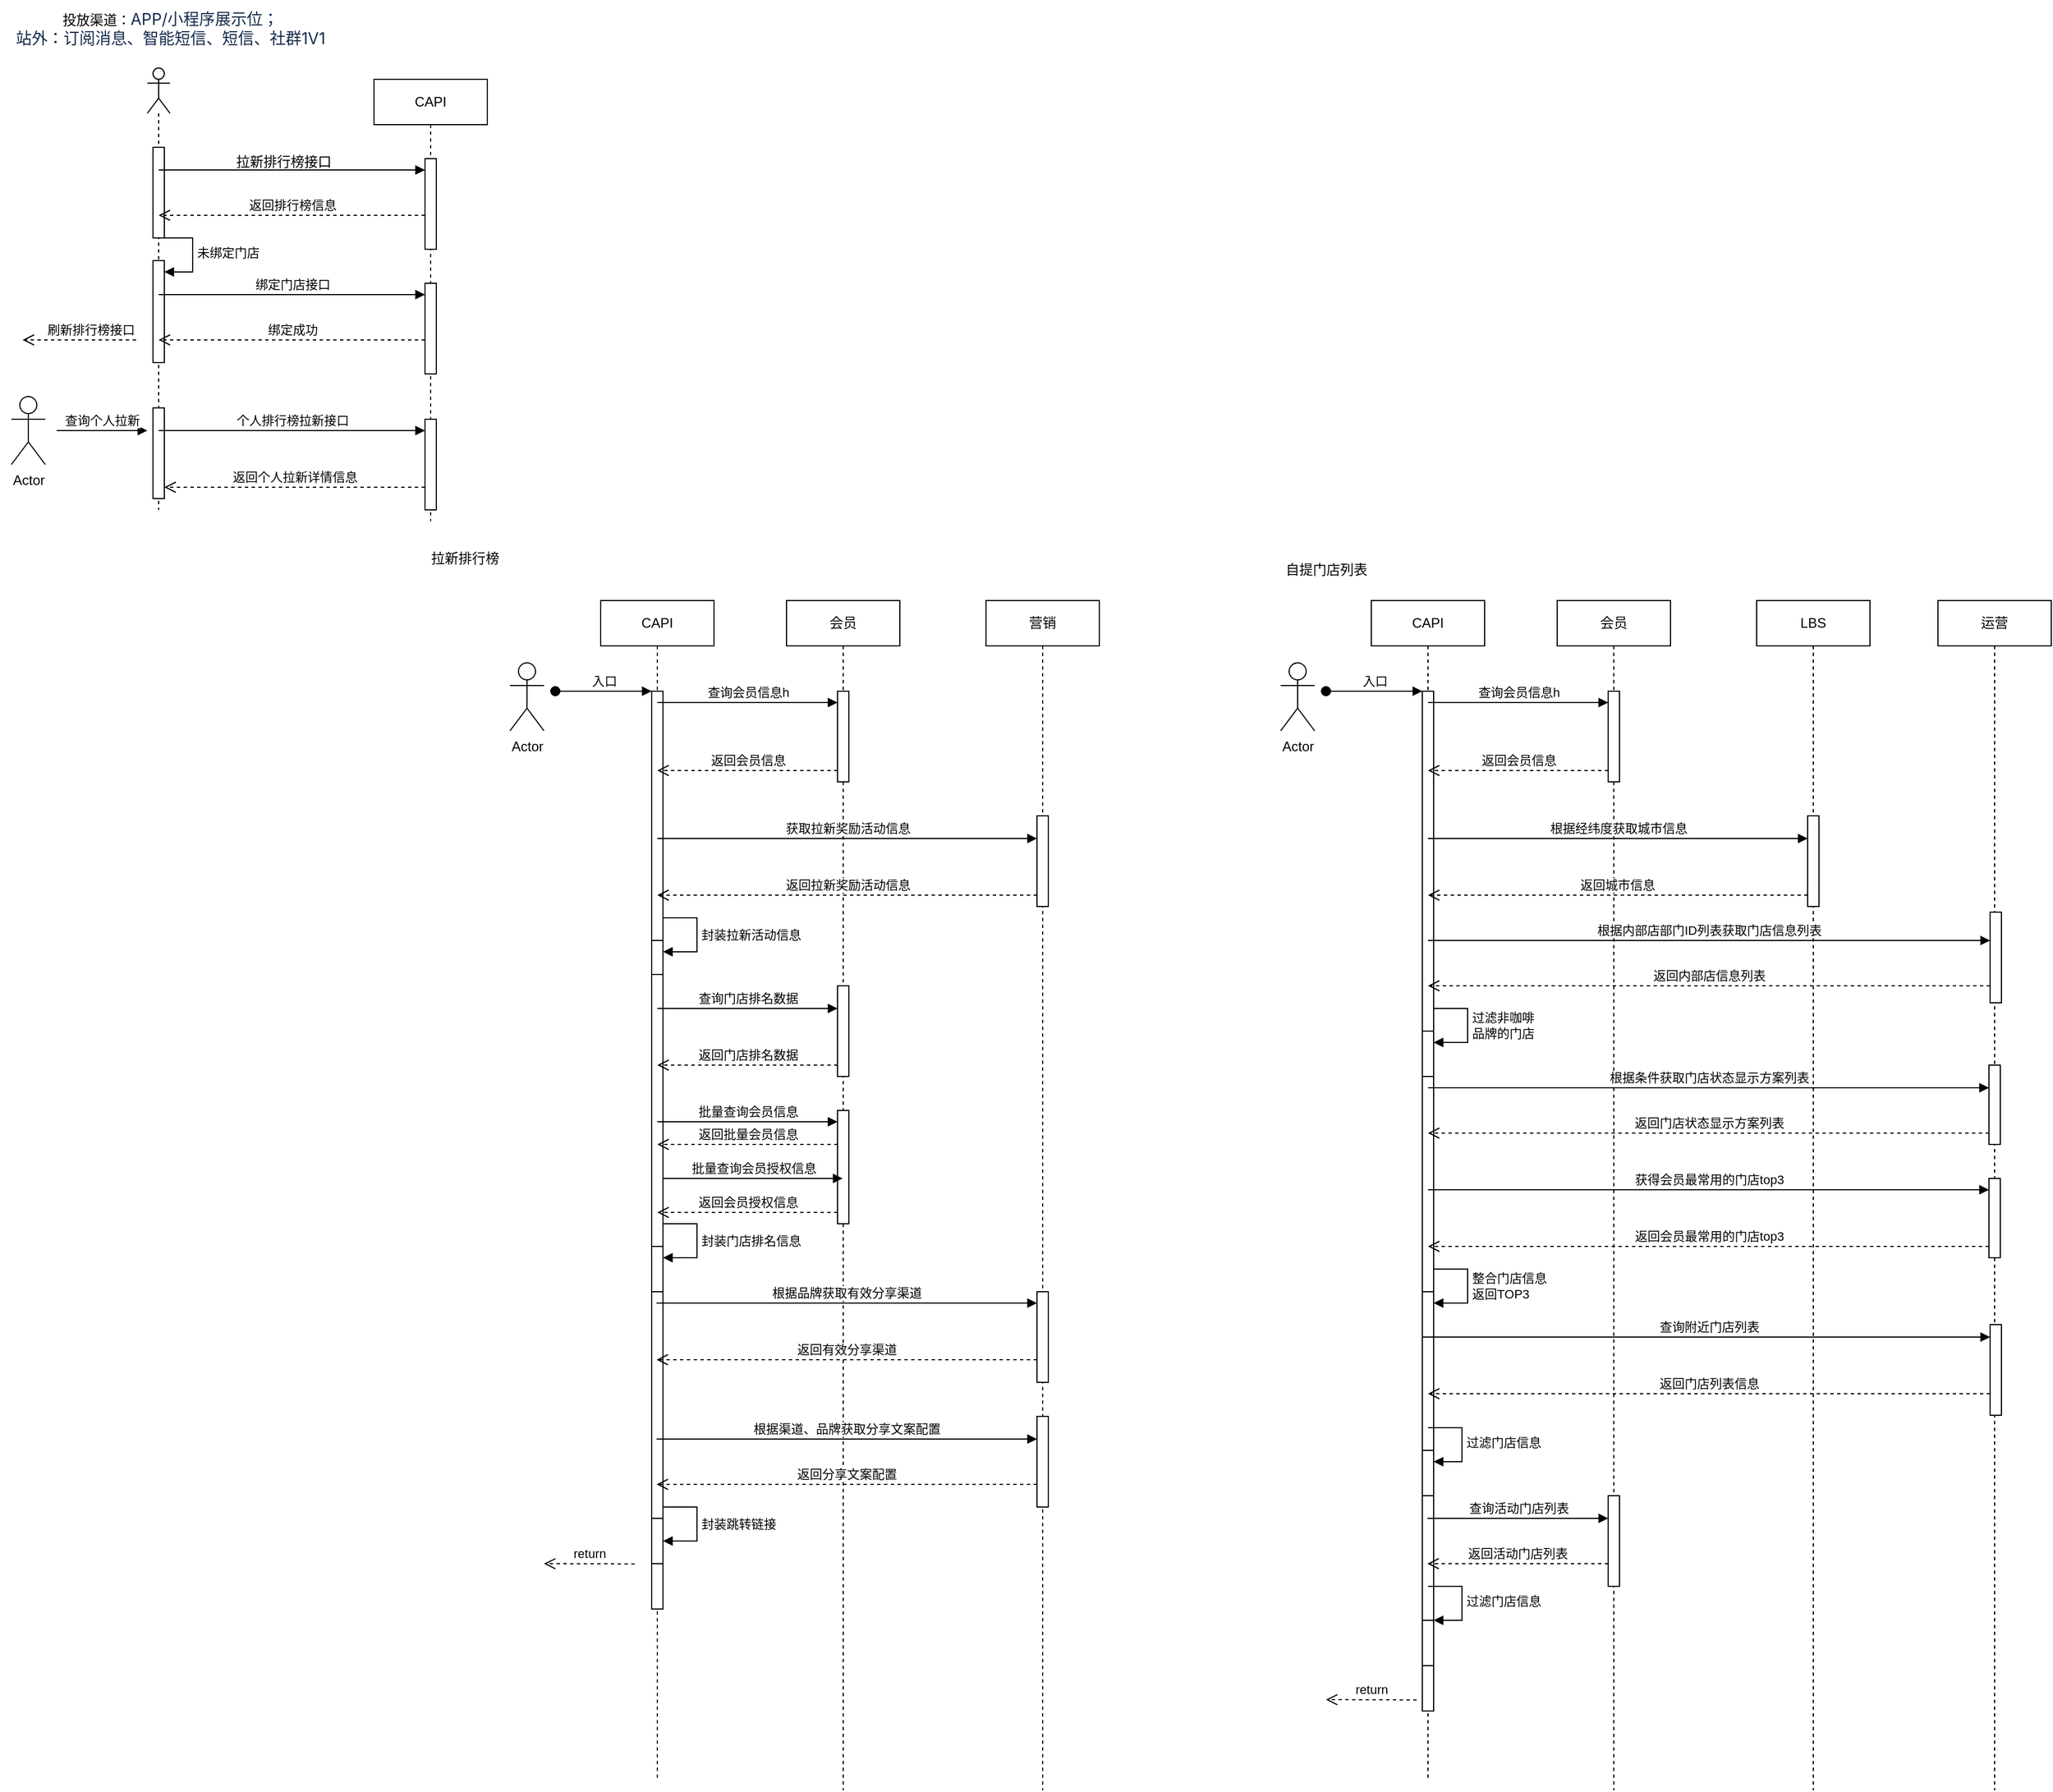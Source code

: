 <mxfile version="21.4.0" type="github">
  <diagram id="C5RBs43oDa-KdzZeNtuy" name="Page-1">
    <mxGraphModel dx="2261" dy="784" grid="1" gridSize="10" guides="1" tooltips="1" connect="1" arrows="1" fold="1" page="1" pageScale="1" pageWidth="827" pageHeight="1169" math="0" shadow="0">
      <root>
        <mxCell id="WIyWlLk6GJQsqaUBKTNV-0" />
        <mxCell id="WIyWlLk6GJQsqaUBKTNV-1" parent="WIyWlLk6GJQsqaUBKTNV-0" />
        <mxCell id="wcdDM4A7Waw9pfhjkyQp-5" value="Actor" style="shape=umlActor;verticalLabelPosition=bottom;verticalAlign=top;html=1;outlineConnect=0;" vertex="1" parent="WIyWlLk6GJQsqaUBKTNV-1">
          <mxGeometry x="70" y="585" width="30" height="60" as="geometry" />
        </mxCell>
        <mxCell id="wcdDM4A7Waw9pfhjkyQp-8" value="CAPI" style="shape=umlLifeline;perimeter=lifelinePerimeter;whiteSpace=wrap;html=1;container=1;dropTarget=0;collapsible=0;recursiveResize=0;outlineConnect=0;portConstraint=eastwest;newEdgeStyle={&quot;edgeStyle&quot;:&quot;elbowEdgeStyle&quot;,&quot;elbow&quot;:&quot;vertical&quot;,&quot;curved&quot;:0,&quot;rounded&quot;:0};" vertex="1" parent="WIyWlLk6GJQsqaUBKTNV-1">
          <mxGeometry x="150" y="530" width="100" height="1040" as="geometry" />
        </mxCell>
        <mxCell id="wcdDM4A7Waw9pfhjkyQp-11" value="" style="html=1;points=[];perimeter=orthogonalPerimeter;outlineConnect=0;targetShapes=umlLifeline;portConstraint=eastwest;newEdgeStyle={&quot;edgeStyle&quot;:&quot;elbowEdgeStyle&quot;,&quot;elbow&quot;:&quot;vertical&quot;,&quot;curved&quot;:0,&quot;rounded&quot;:0};" vertex="1" parent="wcdDM4A7Waw9pfhjkyQp-8">
          <mxGeometry x="45" y="80" width="10" height="810" as="geometry" />
        </mxCell>
        <mxCell id="wcdDM4A7Waw9pfhjkyQp-12" value="入口" style="html=1;verticalAlign=bottom;startArrow=oval;endArrow=block;startSize=8;edgeStyle=elbowEdgeStyle;elbow=vertical;curved=0;rounded=0;" edge="1" target="wcdDM4A7Waw9pfhjkyQp-11" parent="wcdDM4A7Waw9pfhjkyQp-8">
          <mxGeometry relative="1" as="geometry">
            <mxPoint x="-40" y="80" as="sourcePoint" />
          </mxGeometry>
        </mxCell>
        <mxCell id="wcdDM4A7Waw9pfhjkyQp-19" value="" style="html=1;points=[];perimeter=orthogonalPerimeter;outlineConnect=0;targetShapes=umlLifeline;portConstraint=eastwest;newEdgeStyle={&quot;edgeStyle&quot;:&quot;elbowEdgeStyle&quot;,&quot;elbow&quot;:&quot;vertical&quot;,&quot;curved&quot;:0,&quot;rounded&quot;:0};" vertex="1" parent="wcdDM4A7Waw9pfhjkyQp-8">
          <mxGeometry x="45" y="300" width="10" height="30" as="geometry" />
        </mxCell>
        <mxCell id="wcdDM4A7Waw9pfhjkyQp-20" value="封装拉新活动信息" style="html=1;align=left;spacingLeft=2;endArrow=block;rounded=0;edgeStyle=orthogonalEdgeStyle;curved=0;rounded=0;" edge="1" target="wcdDM4A7Waw9pfhjkyQp-19" parent="wcdDM4A7Waw9pfhjkyQp-8">
          <mxGeometry relative="1" as="geometry">
            <mxPoint x="55" y="280" as="sourcePoint" />
            <Array as="points">
              <mxPoint x="85" y="310" />
            </Array>
            <mxPoint as="offset" />
          </mxGeometry>
        </mxCell>
        <mxCell id="wcdDM4A7Waw9pfhjkyQp-37" value="" style="html=1;points=[];perimeter=orthogonalPerimeter;outlineConnect=0;targetShapes=umlLifeline;portConstraint=eastwest;newEdgeStyle={&quot;edgeStyle&quot;:&quot;elbowEdgeStyle&quot;,&quot;elbow&quot;:&quot;vertical&quot;,&quot;curved&quot;:0,&quot;rounded&quot;:0};" vertex="1" parent="wcdDM4A7Waw9pfhjkyQp-8">
          <mxGeometry x="45" y="810" width="10" height="40" as="geometry" />
        </mxCell>
        <mxCell id="wcdDM4A7Waw9pfhjkyQp-38" value="封装跳转链接" style="html=1;align=left;spacingLeft=2;endArrow=block;rounded=0;edgeStyle=orthogonalEdgeStyle;curved=0;rounded=0;" edge="1" parent="wcdDM4A7Waw9pfhjkyQp-8">
          <mxGeometry relative="1" as="geometry">
            <mxPoint x="55" y="800" as="sourcePoint" />
            <Array as="points">
              <mxPoint x="85" y="830" />
            </Array>
            <mxPoint x="55" y="830" as="targetPoint" />
            <mxPoint as="offset" />
          </mxGeometry>
        </mxCell>
        <mxCell id="wcdDM4A7Waw9pfhjkyQp-40" value="" style="html=1;points=[];perimeter=orthogonalPerimeter;outlineConnect=0;targetShapes=umlLifeline;portConstraint=eastwest;newEdgeStyle={&quot;edgeStyle&quot;:&quot;elbowEdgeStyle&quot;,&quot;elbow&quot;:&quot;vertical&quot;,&quot;curved&quot;:0,&quot;rounded&quot;:0};" vertex="1" parent="wcdDM4A7Waw9pfhjkyQp-8">
          <mxGeometry x="45" y="570" width="10" height="40" as="geometry" />
        </mxCell>
        <mxCell id="wcdDM4A7Waw9pfhjkyQp-41" value="封装门店排名信息" style="html=1;align=left;spacingLeft=2;endArrow=block;rounded=0;edgeStyle=orthogonalEdgeStyle;curved=0;rounded=0;" edge="1" target="wcdDM4A7Waw9pfhjkyQp-40" parent="wcdDM4A7Waw9pfhjkyQp-8">
          <mxGeometry relative="1" as="geometry">
            <mxPoint x="55" y="550" as="sourcePoint" />
            <Array as="points">
              <mxPoint x="85" y="580" />
            </Array>
          </mxGeometry>
        </mxCell>
        <mxCell id="wcdDM4A7Waw9pfhjkyQp-9" value="会员" style="shape=umlLifeline;perimeter=lifelinePerimeter;whiteSpace=wrap;html=1;container=1;dropTarget=0;collapsible=0;recursiveResize=0;outlineConnect=0;portConstraint=eastwest;newEdgeStyle={&quot;edgeStyle&quot;:&quot;elbowEdgeStyle&quot;,&quot;elbow&quot;:&quot;vertical&quot;,&quot;curved&quot;:0,&quot;rounded&quot;:0};" vertex="1" parent="WIyWlLk6GJQsqaUBKTNV-1">
          <mxGeometry x="314" y="530" width="100" height="1050" as="geometry" />
        </mxCell>
        <mxCell id="wcdDM4A7Waw9pfhjkyQp-13" value="" style="html=1;points=[];perimeter=orthogonalPerimeter;outlineConnect=0;targetShapes=umlLifeline;portConstraint=eastwest;newEdgeStyle={&quot;edgeStyle&quot;:&quot;elbowEdgeStyle&quot;,&quot;elbow&quot;:&quot;vertical&quot;,&quot;curved&quot;:0,&quot;rounded&quot;:0};" vertex="1" parent="wcdDM4A7Waw9pfhjkyQp-9">
          <mxGeometry x="45" y="80" width="10" height="80" as="geometry" />
        </mxCell>
        <mxCell id="wcdDM4A7Waw9pfhjkyQp-24" value="" style="html=1;points=[];perimeter=orthogonalPerimeter;outlineConnect=0;targetShapes=umlLifeline;portConstraint=eastwest;newEdgeStyle={&quot;edgeStyle&quot;:&quot;elbowEdgeStyle&quot;,&quot;elbow&quot;:&quot;vertical&quot;,&quot;curved&quot;:0,&quot;rounded&quot;:0};" vertex="1" parent="wcdDM4A7Waw9pfhjkyQp-9">
          <mxGeometry x="45" y="340" width="10" height="80" as="geometry" />
        </mxCell>
        <mxCell id="wcdDM4A7Waw9pfhjkyQp-42" value="" style="html=1;points=[];perimeter=orthogonalPerimeter;outlineConnect=0;targetShapes=umlLifeline;portConstraint=eastwest;newEdgeStyle={&quot;edgeStyle&quot;:&quot;elbowEdgeStyle&quot;,&quot;elbow&quot;:&quot;vertical&quot;,&quot;curved&quot;:0,&quot;rounded&quot;:0};" vertex="1" parent="wcdDM4A7Waw9pfhjkyQp-9">
          <mxGeometry x="45" y="450" width="10" height="100" as="geometry" />
        </mxCell>
        <mxCell id="wcdDM4A7Waw9pfhjkyQp-10" value="营销" style="shape=umlLifeline;perimeter=lifelinePerimeter;whiteSpace=wrap;html=1;container=1;dropTarget=0;collapsible=0;recursiveResize=0;outlineConnect=0;portConstraint=eastwest;newEdgeStyle={&quot;edgeStyle&quot;:&quot;elbowEdgeStyle&quot;,&quot;elbow&quot;:&quot;vertical&quot;,&quot;curved&quot;:0,&quot;rounded&quot;:0};" vertex="1" parent="WIyWlLk6GJQsqaUBKTNV-1">
          <mxGeometry x="490" y="530" width="100" height="1050" as="geometry" />
        </mxCell>
        <mxCell id="wcdDM4A7Waw9pfhjkyQp-16" value="" style="html=1;points=[];perimeter=orthogonalPerimeter;outlineConnect=0;targetShapes=umlLifeline;portConstraint=eastwest;newEdgeStyle={&quot;edgeStyle&quot;:&quot;elbowEdgeStyle&quot;,&quot;elbow&quot;:&quot;vertical&quot;,&quot;curved&quot;:0,&quot;rounded&quot;:0};" vertex="1" parent="wcdDM4A7Waw9pfhjkyQp-10">
          <mxGeometry x="45" y="190" width="10" height="80" as="geometry" />
        </mxCell>
        <mxCell id="wcdDM4A7Waw9pfhjkyQp-31" value="" style="html=1;points=[];perimeter=orthogonalPerimeter;outlineConnect=0;targetShapes=umlLifeline;portConstraint=eastwest;newEdgeStyle={&quot;edgeStyle&quot;:&quot;elbowEdgeStyle&quot;,&quot;elbow&quot;:&quot;vertical&quot;,&quot;curved&quot;:0,&quot;rounded&quot;:0};" vertex="1" parent="wcdDM4A7Waw9pfhjkyQp-10">
          <mxGeometry x="45" y="610" width="10" height="80" as="geometry" />
        </mxCell>
        <mxCell id="wcdDM4A7Waw9pfhjkyQp-34" value="" style="html=1;points=[];perimeter=orthogonalPerimeter;outlineConnect=0;targetShapes=umlLifeline;portConstraint=eastwest;newEdgeStyle={&quot;edgeStyle&quot;:&quot;elbowEdgeStyle&quot;,&quot;elbow&quot;:&quot;vertical&quot;,&quot;curved&quot;:0,&quot;rounded&quot;:0};" vertex="1" parent="wcdDM4A7Waw9pfhjkyQp-10">
          <mxGeometry x="45" y="720" width="10" height="80" as="geometry" />
        </mxCell>
        <mxCell id="wcdDM4A7Waw9pfhjkyQp-14" value="查询会员信息h" style="html=1;verticalAlign=bottom;endArrow=block;edgeStyle=elbowEdgeStyle;elbow=vertical;curved=0;rounded=0;" edge="1" target="wcdDM4A7Waw9pfhjkyQp-13" parent="WIyWlLk6GJQsqaUBKTNV-1" source="wcdDM4A7Waw9pfhjkyQp-8">
          <mxGeometry relative="1" as="geometry">
            <mxPoint x="289" y="610" as="sourcePoint" />
            <Array as="points">
              <mxPoint x="270" y="620" />
            </Array>
          </mxGeometry>
        </mxCell>
        <mxCell id="wcdDM4A7Waw9pfhjkyQp-15" value="返回会员信息" style="html=1;verticalAlign=bottom;endArrow=open;dashed=1;endSize=8;edgeStyle=elbowEdgeStyle;elbow=vertical;curved=0;rounded=0;" edge="1" source="wcdDM4A7Waw9pfhjkyQp-13" parent="WIyWlLk6GJQsqaUBKTNV-1" target="wcdDM4A7Waw9pfhjkyQp-8">
          <mxGeometry relative="1" as="geometry">
            <mxPoint x="289" y="685" as="targetPoint" />
            <Array as="points">
              <mxPoint x="260" y="680" />
              <mxPoint x="250" y="670" />
            </Array>
          </mxGeometry>
        </mxCell>
        <mxCell id="wcdDM4A7Waw9pfhjkyQp-17" value="获取拉新奖励活动信息" style="html=1;verticalAlign=bottom;endArrow=block;edgeStyle=elbowEdgeStyle;elbow=vertical;curved=0;rounded=0;" edge="1" target="wcdDM4A7Waw9pfhjkyQp-16" parent="WIyWlLk6GJQsqaUBKTNV-1" source="wcdDM4A7Waw9pfhjkyQp-8">
          <mxGeometry x="0.002" relative="1" as="geometry">
            <mxPoint x="465" y="720" as="sourcePoint" />
            <Array as="points">
              <mxPoint x="300" y="740" />
            </Array>
            <mxPoint as="offset" />
          </mxGeometry>
        </mxCell>
        <mxCell id="wcdDM4A7Waw9pfhjkyQp-18" value="返回拉新奖励活动信息" style="html=1;verticalAlign=bottom;endArrow=open;dashed=1;endSize=8;edgeStyle=elbowEdgeStyle;elbow=vertical;curved=0;rounded=0;" edge="1" source="wcdDM4A7Waw9pfhjkyQp-16" parent="WIyWlLk6GJQsqaUBKTNV-1" target="wcdDM4A7Waw9pfhjkyQp-8">
          <mxGeometry relative="1" as="geometry">
            <mxPoint x="465" y="795" as="targetPoint" />
            <Array as="points">
              <mxPoint x="310" y="790" />
            </Array>
          </mxGeometry>
        </mxCell>
        <mxCell id="wcdDM4A7Waw9pfhjkyQp-25" value="查询门店排名数据" style="html=1;verticalAlign=bottom;endArrow=block;edgeStyle=elbowEdgeStyle;elbow=vertical;curved=0;rounded=0;" edge="1" target="wcdDM4A7Waw9pfhjkyQp-24" parent="WIyWlLk6GJQsqaUBKTNV-1" source="wcdDM4A7Waw9pfhjkyQp-8">
          <mxGeometry x="0.003" relative="1" as="geometry">
            <mxPoint x="289" y="870" as="sourcePoint" />
            <Array as="points">
              <mxPoint x="280" y="890" />
            </Array>
            <mxPoint as="offset" />
          </mxGeometry>
        </mxCell>
        <mxCell id="wcdDM4A7Waw9pfhjkyQp-26" value="返回门店排名数据" style="html=1;verticalAlign=bottom;endArrow=open;dashed=1;endSize=8;edgeStyle=elbowEdgeStyle;elbow=vertical;curved=0;rounded=0;" edge="1" source="wcdDM4A7Waw9pfhjkyQp-24" parent="WIyWlLk6GJQsqaUBKTNV-1" target="wcdDM4A7Waw9pfhjkyQp-8">
          <mxGeometry relative="1" as="geometry">
            <mxPoint x="289" y="945" as="targetPoint" />
            <Array as="points">
              <mxPoint x="300" y="940" />
              <mxPoint x="260" y="920" />
            </Array>
          </mxGeometry>
        </mxCell>
        <mxCell id="wcdDM4A7Waw9pfhjkyQp-32" value="根据品牌获取有效分享渠道" style="html=1;verticalAlign=bottom;endArrow=block;edgeStyle=elbowEdgeStyle;elbow=vertical;curved=0;rounded=0;" edge="1" target="wcdDM4A7Waw9pfhjkyQp-31" parent="WIyWlLk6GJQsqaUBKTNV-1">
          <mxGeometry x="0.002" relative="1" as="geometry">
            <mxPoint x="199.324" y="1150" as="sourcePoint" />
            <Array as="points">
              <mxPoint x="300" y="1150" />
            </Array>
            <mxPoint as="offset" />
          </mxGeometry>
        </mxCell>
        <mxCell id="wcdDM4A7Waw9pfhjkyQp-33" value="返回有效分享渠道" style="html=1;verticalAlign=bottom;endArrow=open;dashed=1;endSize=8;edgeStyle=elbowEdgeStyle;elbow=vertical;curved=0;rounded=0;" edge="1" source="wcdDM4A7Waw9pfhjkyQp-31" parent="WIyWlLk6GJQsqaUBKTNV-1">
          <mxGeometry x="0.002" relative="1" as="geometry">
            <mxPoint x="199.324" y="1200" as="targetPoint" />
            <Array as="points">
              <mxPoint x="270" y="1200" />
            </Array>
            <mxPoint as="offset" />
          </mxGeometry>
        </mxCell>
        <mxCell id="wcdDM4A7Waw9pfhjkyQp-35" value="根据渠道、品牌获取分享文案配置" style="html=1;verticalAlign=bottom;endArrow=block;edgeStyle=elbowEdgeStyle;elbow=vertical;curved=0;rounded=0;" edge="1" target="wcdDM4A7Waw9pfhjkyQp-34" parent="WIyWlLk6GJQsqaUBKTNV-1">
          <mxGeometry relative="1" as="geometry">
            <mxPoint x="199.324" y="1270" as="sourcePoint" />
            <Array as="points">
              <mxPoint x="320" y="1270" />
            </Array>
          </mxGeometry>
        </mxCell>
        <mxCell id="wcdDM4A7Waw9pfhjkyQp-36" value="返回分享文案配置" style="html=1;verticalAlign=bottom;endArrow=open;dashed=1;endSize=8;edgeStyle=elbowEdgeStyle;elbow=vertical;curved=0;rounded=0;" edge="1" source="wcdDM4A7Waw9pfhjkyQp-34" parent="WIyWlLk6GJQsqaUBKTNV-1">
          <mxGeometry relative="1" as="geometry">
            <mxPoint x="199.324" y="1310" as="targetPoint" />
            <Array as="points">
              <mxPoint x="270" y="1310" />
            </Array>
          </mxGeometry>
        </mxCell>
        <mxCell id="wcdDM4A7Waw9pfhjkyQp-39" value="return" style="html=1;verticalAlign=bottom;endArrow=open;dashed=1;endSize=8;edgeStyle=elbowEdgeStyle;elbow=vertical;curved=0;rounded=0;" edge="1" parent="WIyWlLk6GJQsqaUBKTNV-1">
          <mxGeometry relative="1" as="geometry">
            <mxPoint x="180" y="1380.24" as="sourcePoint" />
            <mxPoint x="100" y="1380.24" as="targetPoint" />
          </mxGeometry>
        </mxCell>
        <mxCell id="wcdDM4A7Waw9pfhjkyQp-43" value="批量查询会员信息" style="html=1;verticalAlign=bottom;endArrow=block;edgeStyle=elbowEdgeStyle;elbow=vertical;curved=0;rounded=0;" edge="1" target="wcdDM4A7Waw9pfhjkyQp-42" parent="WIyWlLk6GJQsqaUBKTNV-1" source="wcdDM4A7Waw9pfhjkyQp-8">
          <mxGeometry x="0.003" relative="1" as="geometry">
            <mxPoint x="289" y="980" as="sourcePoint" />
            <Array as="points">
              <mxPoint x="260" y="990" />
            </Array>
            <mxPoint as="offset" />
          </mxGeometry>
        </mxCell>
        <mxCell id="wcdDM4A7Waw9pfhjkyQp-44" value="返回批量会员信息" style="html=1;verticalAlign=bottom;endArrow=open;dashed=1;endSize=8;edgeStyle=elbowEdgeStyle;elbow=vertical;curved=0;rounded=0;" edge="1" source="wcdDM4A7Waw9pfhjkyQp-42" parent="WIyWlLk6GJQsqaUBKTNV-1" target="wcdDM4A7Waw9pfhjkyQp-8">
          <mxGeometry x="0.003" relative="1" as="geometry">
            <mxPoint x="289" y="1055" as="targetPoint" />
            <Array as="points">
              <mxPoint x="320" y="1010" />
            </Array>
            <mxPoint as="offset" />
          </mxGeometry>
        </mxCell>
        <mxCell id="wcdDM4A7Waw9pfhjkyQp-45" value="批量查询会员授权信息" style="html=1;verticalAlign=bottom;endArrow=block;edgeStyle=elbowEdgeStyle;elbow=vertical;curved=0;rounded=0;" edge="1" parent="WIyWlLk6GJQsqaUBKTNV-1" source="wcdDM4A7Waw9pfhjkyQp-11" target="wcdDM4A7Waw9pfhjkyQp-9">
          <mxGeometry width="80" relative="1" as="geometry">
            <mxPoint x="210" y="1040" as="sourcePoint" />
            <mxPoint x="290" y="1040" as="targetPoint" />
            <Array as="points">
              <mxPoint x="310" y="1040" />
              <mxPoint x="250" y="1030" />
              <mxPoint x="240" y="1040" />
            </Array>
          </mxGeometry>
        </mxCell>
        <mxCell id="wcdDM4A7Waw9pfhjkyQp-46" value="返回会员授权信息" style="html=1;verticalAlign=bottom;endArrow=open;dashed=1;endSize=8;edgeStyle=elbowEdgeStyle;elbow=vertical;curved=0;rounded=0;" edge="1" parent="WIyWlLk6GJQsqaUBKTNV-1" source="wcdDM4A7Waw9pfhjkyQp-42" target="wcdDM4A7Waw9pfhjkyQp-8">
          <mxGeometry relative="1" as="geometry">
            <mxPoint x="350" y="1060" as="sourcePoint" />
            <mxPoint x="270" y="1060" as="targetPoint" />
            <Array as="points">
              <mxPoint x="330" y="1070" />
            </Array>
          </mxGeometry>
        </mxCell>
        <mxCell id="wcdDM4A7Waw9pfhjkyQp-47" value="Actor" style="shape=umlActor;verticalLabelPosition=bottom;verticalAlign=top;html=1;outlineConnect=0;" vertex="1" parent="WIyWlLk6GJQsqaUBKTNV-1">
          <mxGeometry x="750" y="585" width="30" height="60" as="geometry" />
        </mxCell>
        <mxCell id="wcdDM4A7Waw9pfhjkyQp-48" value="CAPI" style="shape=umlLifeline;perimeter=lifelinePerimeter;whiteSpace=wrap;html=1;container=1;dropTarget=0;collapsible=0;recursiveResize=0;outlineConnect=0;portConstraint=eastwest;newEdgeStyle={&quot;edgeStyle&quot;:&quot;elbowEdgeStyle&quot;,&quot;elbow&quot;:&quot;vertical&quot;,&quot;curved&quot;:0,&quot;rounded&quot;:0};" vertex="1" parent="WIyWlLk6GJQsqaUBKTNV-1">
          <mxGeometry x="830" y="530" width="100" height="1040" as="geometry" />
        </mxCell>
        <mxCell id="wcdDM4A7Waw9pfhjkyQp-49" value="" style="html=1;points=[];perimeter=orthogonalPerimeter;outlineConnect=0;targetShapes=umlLifeline;portConstraint=eastwest;newEdgeStyle={&quot;edgeStyle&quot;:&quot;elbowEdgeStyle&quot;,&quot;elbow&quot;:&quot;vertical&quot;,&quot;curved&quot;:0,&quot;rounded&quot;:0};" vertex="1" parent="wcdDM4A7Waw9pfhjkyQp-48">
          <mxGeometry x="45" y="80" width="10" height="900" as="geometry" />
        </mxCell>
        <mxCell id="wcdDM4A7Waw9pfhjkyQp-50" value="入口" style="html=1;verticalAlign=bottom;startArrow=oval;endArrow=block;startSize=8;edgeStyle=elbowEdgeStyle;elbow=vertical;curved=0;rounded=0;" edge="1" parent="wcdDM4A7Waw9pfhjkyQp-48" target="wcdDM4A7Waw9pfhjkyQp-49">
          <mxGeometry relative="1" as="geometry">
            <mxPoint x="-40" y="80" as="sourcePoint" />
          </mxGeometry>
        </mxCell>
        <mxCell id="wcdDM4A7Waw9pfhjkyQp-87" value="" style="html=1;points=[];perimeter=orthogonalPerimeter;outlineConnect=0;targetShapes=umlLifeline;portConstraint=eastwest;newEdgeStyle={&quot;edgeStyle&quot;:&quot;elbowEdgeStyle&quot;,&quot;elbow&quot;:&quot;vertical&quot;,&quot;curved&quot;:0,&quot;rounded&quot;:0};" vertex="1" parent="wcdDM4A7Waw9pfhjkyQp-48">
          <mxGeometry x="45" y="380" width="10" height="40" as="geometry" />
        </mxCell>
        <mxCell id="wcdDM4A7Waw9pfhjkyQp-88" value="过滤非咖啡&lt;br&gt;品牌的门店" style="html=1;align=left;spacingLeft=2;endArrow=block;rounded=0;edgeStyle=orthogonalEdgeStyle;curved=0;rounded=0;" edge="1" target="wcdDM4A7Waw9pfhjkyQp-87" parent="wcdDM4A7Waw9pfhjkyQp-48">
          <mxGeometry x="-0.006" relative="1" as="geometry">
            <mxPoint x="55" y="360" as="sourcePoint" />
            <Array as="points">
              <mxPoint x="85" y="390" />
            </Array>
            <mxPoint as="offset" />
          </mxGeometry>
        </mxCell>
        <mxCell id="wcdDM4A7Waw9pfhjkyQp-95" value="" style="html=1;points=[];perimeter=orthogonalPerimeter;outlineConnect=0;targetShapes=umlLifeline;portConstraint=eastwest;newEdgeStyle={&quot;edgeStyle&quot;:&quot;elbowEdgeStyle&quot;,&quot;elbow&quot;:&quot;vertical&quot;,&quot;curved&quot;:0,&quot;rounded&quot;:0};" vertex="1" parent="wcdDM4A7Waw9pfhjkyQp-48">
          <mxGeometry x="45" y="610" width="10" height="40" as="geometry" />
        </mxCell>
        <mxCell id="wcdDM4A7Waw9pfhjkyQp-96" value="整合门店信息&lt;br&gt;返回TOP3" style="html=1;align=left;spacingLeft=2;endArrow=block;rounded=0;edgeStyle=orthogonalEdgeStyle;curved=0;rounded=0;" edge="1" target="wcdDM4A7Waw9pfhjkyQp-95" parent="wcdDM4A7Waw9pfhjkyQp-48">
          <mxGeometry relative="1" as="geometry">
            <mxPoint x="55" y="590" as="sourcePoint" />
            <Array as="points">
              <mxPoint x="85" y="620" />
            </Array>
            <mxPoint as="offset" />
          </mxGeometry>
        </mxCell>
        <mxCell id="wcdDM4A7Waw9pfhjkyQp-103" value="" style="html=1;points=[];perimeter=orthogonalPerimeter;outlineConnect=0;targetShapes=umlLifeline;portConstraint=eastwest;newEdgeStyle={&quot;edgeStyle&quot;:&quot;elbowEdgeStyle&quot;,&quot;elbow&quot;:&quot;vertical&quot;,&quot;curved&quot;:0,&quot;rounded&quot;:0};" vertex="1" parent="wcdDM4A7Waw9pfhjkyQp-48">
          <mxGeometry x="45" y="750" width="10" height="40" as="geometry" />
        </mxCell>
        <mxCell id="wcdDM4A7Waw9pfhjkyQp-104" value="过滤门店信息" style="html=1;align=left;spacingLeft=2;endArrow=block;rounded=0;edgeStyle=orthogonalEdgeStyle;curved=0;rounded=0;" edge="1" target="wcdDM4A7Waw9pfhjkyQp-103" parent="wcdDM4A7Waw9pfhjkyQp-48">
          <mxGeometry relative="1" as="geometry">
            <mxPoint x="50" y="730" as="sourcePoint" />
            <Array as="points">
              <mxPoint x="80" y="760" />
            </Array>
          </mxGeometry>
        </mxCell>
        <mxCell id="wcdDM4A7Waw9pfhjkyQp-105" value="" style="html=1;points=[];perimeter=orthogonalPerimeter;outlineConnect=0;targetShapes=umlLifeline;portConstraint=eastwest;newEdgeStyle={&quot;edgeStyle&quot;:&quot;elbowEdgeStyle&quot;,&quot;elbow&quot;:&quot;vertical&quot;,&quot;curved&quot;:0,&quot;rounded&quot;:0};" vertex="1" parent="wcdDM4A7Waw9pfhjkyQp-48">
          <mxGeometry x="45" y="900" width="10" height="40" as="geometry" />
        </mxCell>
        <mxCell id="wcdDM4A7Waw9pfhjkyQp-106" value="过滤门店信息" style="html=1;align=left;spacingLeft=2;endArrow=block;rounded=0;edgeStyle=orthogonalEdgeStyle;curved=0;rounded=0;" edge="1" parent="wcdDM4A7Waw9pfhjkyQp-48">
          <mxGeometry relative="1" as="geometry">
            <mxPoint x="50" y="870" as="sourcePoint" />
            <Array as="points">
              <mxPoint x="80" y="900" />
            </Array>
            <mxPoint x="55" y="900" as="targetPoint" />
          </mxGeometry>
        </mxCell>
        <mxCell id="wcdDM4A7Waw9pfhjkyQp-57" value="会员" style="shape=umlLifeline;perimeter=lifelinePerimeter;whiteSpace=wrap;html=1;container=1;dropTarget=0;collapsible=0;recursiveResize=0;outlineConnect=0;portConstraint=eastwest;newEdgeStyle={&quot;edgeStyle&quot;:&quot;elbowEdgeStyle&quot;,&quot;elbow&quot;:&quot;vertical&quot;,&quot;curved&quot;:0,&quot;rounded&quot;:0};" vertex="1" parent="WIyWlLk6GJQsqaUBKTNV-1">
          <mxGeometry x="994" y="530" width="100" height="1050" as="geometry" />
        </mxCell>
        <mxCell id="wcdDM4A7Waw9pfhjkyQp-58" value="" style="html=1;points=[];perimeter=orthogonalPerimeter;outlineConnect=0;targetShapes=umlLifeline;portConstraint=eastwest;newEdgeStyle={&quot;edgeStyle&quot;:&quot;elbowEdgeStyle&quot;,&quot;elbow&quot;:&quot;vertical&quot;,&quot;curved&quot;:0,&quot;rounded&quot;:0};" vertex="1" parent="wcdDM4A7Waw9pfhjkyQp-57">
          <mxGeometry x="45" y="80" width="10" height="80" as="geometry" />
        </mxCell>
        <mxCell id="wcdDM4A7Waw9pfhjkyQp-100" value="" style="html=1;points=[];perimeter=orthogonalPerimeter;outlineConnect=0;targetShapes=umlLifeline;portConstraint=eastwest;newEdgeStyle={&quot;edgeStyle&quot;:&quot;elbowEdgeStyle&quot;,&quot;elbow&quot;:&quot;vertical&quot;,&quot;curved&quot;:0,&quot;rounded&quot;:0};" vertex="1" parent="wcdDM4A7Waw9pfhjkyQp-57">
          <mxGeometry x="45" y="790" width="10" height="80" as="geometry" />
        </mxCell>
        <mxCell id="wcdDM4A7Waw9pfhjkyQp-61" value="LBS" style="shape=umlLifeline;perimeter=lifelinePerimeter;whiteSpace=wrap;html=1;container=1;dropTarget=0;collapsible=0;recursiveResize=0;outlineConnect=0;portConstraint=eastwest;newEdgeStyle={&quot;edgeStyle&quot;:&quot;elbowEdgeStyle&quot;,&quot;elbow&quot;:&quot;vertical&quot;,&quot;curved&quot;:0,&quot;rounded&quot;:0};" vertex="1" parent="WIyWlLk6GJQsqaUBKTNV-1">
          <mxGeometry x="1170" y="530" width="100" height="1050" as="geometry" />
        </mxCell>
        <mxCell id="wcdDM4A7Waw9pfhjkyQp-62" value="" style="html=1;points=[];perimeter=orthogonalPerimeter;outlineConnect=0;targetShapes=umlLifeline;portConstraint=eastwest;newEdgeStyle={&quot;edgeStyle&quot;:&quot;elbowEdgeStyle&quot;,&quot;elbow&quot;:&quot;vertical&quot;,&quot;curved&quot;:0,&quot;rounded&quot;:0};" vertex="1" parent="wcdDM4A7Waw9pfhjkyQp-61">
          <mxGeometry x="45" y="190" width="10" height="80" as="geometry" />
        </mxCell>
        <mxCell id="wcdDM4A7Waw9pfhjkyQp-65" value="查询会员信息h" style="html=1;verticalAlign=bottom;endArrow=block;edgeStyle=elbowEdgeStyle;elbow=vertical;curved=0;rounded=0;" edge="1" parent="WIyWlLk6GJQsqaUBKTNV-1" source="wcdDM4A7Waw9pfhjkyQp-48" target="wcdDM4A7Waw9pfhjkyQp-58">
          <mxGeometry relative="1" as="geometry">
            <mxPoint x="969" y="610" as="sourcePoint" />
            <Array as="points">
              <mxPoint x="950" y="620" />
            </Array>
          </mxGeometry>
        </mxCell>
        <mxCell id="wcdDM4A7Waw9pfhjkyQp-66" value="返回会员信息" style="html=1;verticalAlign=bottom;endArrow=open;dashed=1;endSize=8;edgeStyle=elbowEdgeStyle;elbow=vertical;curved=0;rounded=0;" edge="1" parent="WIyWlLk6GJQsqaUBKTNV-1" source="wcdDM4A7Waw9pfhjkyQp-58" target="wcdDM4A7Waw9pfhjkyQp-48">
          <mxGeometry relative="1" as="geometry">
            <mxPoint x="969" y="685" as="targetPoint" />
            <Array as="points">
              <mxPoint x="940" y="680" />
              <mxPoint x="930" y="670" />
            </Array>
          </mxGeometry>
        </mxCell>
        <mxCell id="wcdDM4A7Waw9pfhjkyQp-67" value="根据经纬度获取城市信息" style="html=1;verticalAlign=bottom;endArrow=block;edgeStyle=elbowEdgeStyle;elbow=vertical;curved=0;rounded=0;" edge="1" parent="WIyWlLk6GJQsqaUBKTNV-1" source="wcdDM4A7Waw9pfhjkyQp-48" target="wcdDM4A7Waw9pfhjkyQp-62">
          <mxGeometry x="0.002" relative="1" as="geometry">
            <mxPoint x="1145" y="720" as="sourcePoint" />
            <Array as="points">
              <mxPoint x="980" y="740" />
            </Array>
            <mxPoint as="offset" />
          </mxGeometry>
        </mxCell>
        <mxCell id="wcdDM4A7Waw9pfhjkyQp-68" value="返回城市信息" style="html=1;verticalAlign=bottom;endArrow=open;dashed=1;endSize=8;edgeStyle=elbowEdgeStyle;elbow=vertical;curved=0;rounded=0;" edge="1" parent="WIyWlLk6GJQsqaUBKTNV-1" source="wcdDM4A7Waw9pfhjkyQp-62" target="wcdDM4A7Waw9pfhjkyQp-48">
          <mxGeometry x="0.002" relative="1" as="geometry">
            <mxPoint x="1145" y="795" as="targetPoint" />
            <Array as="points">
              <mxPoint x="990" y="790" />
            </Array>
            <mxPoint as="offset" />
          </mxGeometry>
        </mxCell>
        <mxCell id="wcdDM4A7Waw9pfhjkyQp-75" value="return" style="html=1;verticalAlign=bottom;endArrow=open;dashed=1;endSize=8;edgeStyle=elbowEdgeStyle;elbow=vertical;curved=0;rounded=0;" edge="1" parent="WIyWlLk6GJQsqaUBKTNV-1">
          <mxGeometry relative="1" as="geometry">
            <mxPoint x="870" y="1500.24" as="sourcePoint" />
            <mxPoint x="790" y="1500.24" as="targetPoint" />
          </mxGeometry>
        </mxCell>
        <mxCell id="wcdDM4A7Waw9pfhjkyQp-80" value="运营" style="shape=umlLifeline;perimeter=lifelinePerimeter;whiteSpace=wrap;html=1;container=1;dropTarget=0;collapsible=0;recursiveResize=0;outlineConnect=0;portConstraint=eastwest;newEdgeStyle={&quot;edgeStyle&quot;:&quot;elbowEdgeStyle&quot;,&quot;elbow&quot;:&quot;vertical&quot;,&quot;curved&quot;:0,&quot;rounded&quot;:0};" vertex="1" parent="WIyWlLk6GJQsqaUBKTNV-1">
          <mxGeometry x="1330" y="530" width="100" height="1050" as="geometry" />
        </mxCell>
        <mxCell id="wcdDM4A7Waw9pfhjkyQp-84" value="" style="html=1;points=[];perimeter=orthogonalPerimeter;outlineConnect=0;targetShapes=umlLifeline;portConstraint=eastwest;newEdgeStyle={&quot;edgeStyle&quot;:&quot;elbowEdgeStyle&quot;,&quot;elbow&quot;:&quot;vertical&quot;,&quot;curved&quot;:0,&quot;rounded&quot;:0};" vertex="1" parent="wcdDM4A7Waw9pfhjkyQp-80">
          <mxGeometry x="46" y="275" width="10" height="80" as="geometry" />
        </mxCell>
        <mxCell id="wcdDM4A7Waw9pfhjkyQp-89" value="" style="html=1;points=[];perimeter=orthogonalPerimeter;outlineConnect=0;targetShapes=umlLifeline;portConstraint=eastwest;newEdgeStyle={&quot;edgeStyle&quot;:&quot;elbowEdgeStyle&quot;,&quot;elbow&quot;:&quot;vertical&quot;,&quot;curved&quot;:0,&quot;rounded&quot;:0};" vertex="1" parent="wcdDM4A7Waw9pfhjkyQp-80">
          <mxGeometry x="45" y="410" width="10" height="70" as="geometry" />
        </mxCell>
        <mxCell id="wcdDM4A7Waw9pfhjkyQp-92" value="" style="html=1;points=[];perimeter=orthogonalPerimeter;outlineConnect=0;targetShapes=umlLifeline;portConstraint=eastwest;newEdgeStyle={&quot;edgeStyle&quot;:&quot;elbowEdgeStyle&quot;,&quot;elbow&quot;:&quot;vertical&quot;,&quot;curved&quot;:0,&quot;rounded&quot;:0};" vertex="1" parent="wcdDM4A7Waw9pfhjkyQp-80">
          <mxGeometry x="45" y="510" width="10" height="70" as="geometry" />
        </mxCell>
        <mxCell id="wcdDM4A7Waw9pfhjkyQp-97" value="" style="html=1;points=[];perimeter=orthogonalPerimeter;outlineConnect=0;targetShapes=umlLifeline;portConstraint=eastwest;newEdgeStyle={&quot;edgeStyle&quot;:&quot;elbowEdgeStyle&quot;,&quot;elbow&quot;:&quot;vertical&quot;,&quot;curved&quot;:0,&quot;rounded&quot;:0};" vertex="1" parent="wcdDM4A7Waw9pfhjkyQp-80">
          <mxGeometry x="46" y="639" width="10" height="80" as="geometry" />
        </mxCell>
        <mxCell id="wcdDM4A7Waw9pfhjkyQp-85" value="根据内部店部门ID列表获取门店信息列表" style="html=1;verticalAlign=bottom;endArrow=block;edgeStyle=elbowEdgeStyle;elbow=vertical;curved=0;rounded=0;" edge="1" target="wcdDM4A7Waw9pfhjkyQp-84" parent="WIyWlLk6GJQsqaUBKTNV-1" source="wcdDM4A7Waw9pfhjkyQp-48">
          <mxGeometry x="-0.0" relative="1" as="geometry">
            <mxPoint x="1306" y="805" as="sourcePoint" />
            <Array as="points">
              <mxPoint x="1250" y="830" />
              <mxPoint x="980" y="820" />
            </Array>
            <mxPoint as="offset" />
          </mxGeometry>
        </mxCell>
        <mxCell id="wcdDM4A7Waw9pfhjkyQp-86" value="返回内部店信息列表" style="html=1;verticalAlign=bottom;endArrow=open;dashed=1;endSize=8;edgeStyle=elbowEdgeStyle;elbow=vertical;curved=0;rounded=0;" edge="1" source="wcdDM4A7Waw9pfhjkyQp-84" parent="WIyWlLk6GJQsqaUBKTNV-1" target="wcdDM4A7Waw9pfhjkyQp-48">
          <mxGeometry relative="1" as="geometry">
            <mxPoint x="1306" y="880" as="targetPoint" />
            <Array as="points">
              <mxPoint x="1090" y="870" />
            </Array>
          </mxGeometry>
        </mxCell>
        <mxCell id="wcdDM4A7Waw9pfhjkyQp-90" value="根据条件获取门店状态显示方案列表" style="html=1;verticalAlign=bottom;endArrow=block;edgeStyle=elbowEdgeStyle;elbow=vertical;curved=0;rounded=0;" edge="1" target="wcdDM4A7Waw9pfhjkyQp-89" parent="WIyWlLk6GJQsqaUBKTNV-1" source="wcdDM4A7Waw9pfhjkyQp-48">
          <mxGeometry relative="1" as="geometry">
            <mxPoint x="1305" y="940" as="sourcePoint" />
            <Array as="points">
              <mxPoint x="1010" y="960" />
            </Array>
          </mxGeometry>
        </mxCell>
        <mxCell id="wcdDM4A7Waw9pfhjkyQp-91" value="返回门店状态显示方案列表" style="html=1;verticalAlign=bottom;endArrow=open;dashed=1;endSize=8;edgeStyle=elbowEdgeStyle;elbow=vertical;curved=0;rounded=0;" edge="1" source="wcdDM4A7Waw9pfhjkyQp-89" parent="WIyWlLk6GJQsqaUBKTNV-1" target="wcdDM4A7Waw9pfhjkyQp-48">
          <mxGeometry relative="1" as="geometry">
            <mxPoint x="1305" y="1015" as="targetPoint" />
            <Array as="points">
              <mxPoint x="970" y="1000" />
            </Array>
          </mxGeometry>
        </mxCell>
        <mxCell id="wcdDM4A7Waw9pfhjkyQp-93" value="获得会员最常用的门店top3" style="html=1;verticalAlign=bottom;endArrow=block;edgeStyle=elbowEdgeStyle;elbow=vertical;curved=0;rounded=0;" edge="1" target="wcdDM4A7Waw9pfhjkyQp-92" parent="WIyWlLk6GJQsqaUBKTNV-1" source="wcdDM4A7Waw9pfhjkyQp-48">
          <mxGeometry x="0.001" relative="1" as="geometry">
            <mxPoint x="1305" y="1040" as="sourcePoint" />
            <Array as="points">
              <mxPoint x="1180" y="1050" />
            </Array>
            <mxPoint as="offset" />
          </mxGeometry>
        </mxCell>
        <mxCell id="wcdDM4A7Waw9pfhjkyQp-94" value="返回会员最常用的门店top3" style="html=1;verticalAlign=bottom;endArrow=open;dashed=1;endSize=8;edgeStyle=elbowEdgeStyle;elbow=vertical;curved=0;rounded=0;" edge="1" source="wcdDM4A7Waw9pfhjkyQp-92" parent="WIyWlLk6GJQsqaUBKTNV-1" target="wcdDM4A7Waw9pfhjkyQp-48">
          <mxGeometry relative="1" as="geometry">
            <mxPoint x="1305" y="1115" as="targetPoint" />
            <Array as="points">
              <mxPoint x="1170" y="1100" />
            </Array>
          </mxGeometry>
        </mxCell>
        <mxCell id="wcdDM4A7Waw9pfhjkyQp-98" value="查询附近门店列表" style="html=1;verticalAlign=bottom;endArrow=block;edgeStyle=elbowEdgeStyle;elbow=vertical;curved=0;rounded=0;" edge="1" target="wcdDM4A7Waw9pfhjkyQp-97" parent="WIyWlLk6GJQsqaUBKTNV-1" source="wcdDM4A7Waw9pfhjkyQp-48">
          <mxGeometry x="-0.001" relative="1" as="geometry">
            <mxPoint x="1306" y="1169" as="sourcePoint" />
            <Array as="points">
              <mxPoint x="1010" y="1180" />
            </Array>
            <mxPoint as="offset" />
          </mxGeometry>
        </mxCell>
        <mxCell id="wcdDM4A7Waw9pfhjkyQp-99" value="返回门店列表信息" style="html=1;verticalAlign=bottom;endArrow=open;dashed=1;endSize=8;edgeStyle=elbowEdgeStyle;elbow=vertical;curved=0;rounded=0;" edge="1" source="wcdDM4A7Waw9pfhjkyQp-97" parent="WIyWlLk6GJQsqaUBKTNV-1" target="wcdDM4A7Waw9pfhjkyQp-48">
          <mxGeometry relative="1" as="geometry">
            <mxPoint x="1306" y="1244" as="targetPoint" />
            <Array as="points">
              <mxPoint x="980" y="1230" />
            </Array>
          </mxGeometry>
        </mxCell>
        <mxCell id="wcdDM4A7Waw9pfhjkyQp-101" value="查询活动门店列表" style="html=1;verticalAlign=bottom;endArrow=block;edgeStyle=elbowEdgeStyle;elbow=vertical;curved=0;rounded=0;" edge="1" target="wcdDM4A7Waw9pfhjkyQp-100" parent="WIyWlLk6GJQsqaUBKTNV-1">
          <mxGeometry relative="1" as="geometry">
            <mxPoint x="879.5" y="1340" as="sourcePoint" />
            <Array as="points">
              <mxPoint x="940" y="1340" />
            </Array>
          </mxGeometry>
        </mxCell>
        <mxCell id="wcdDM4A7Waw9pfhjkyQp-102" value="返回活动门店列表" style="html=1;verticalAlign=bottom;endArrow=open;dashed=1;endSize=8;edgeStyle=elbowEdgeStyle;elbow=vertical;curved=0;rounded=0;" edge="1" source="wcdDM4A7Waw9pfhjkyQp-100" parent="WIyWlLk6GJQsqaUBKTNV-1">
          <mxGeometry relative="1" as="geometry">
            <mxPoint x="879.5" y="1380" as="targetPoint" />
            <Array as="points">
              <mxPoint x="940" y="1380" />
              <mxPoint x="930" y="1390" />
            </Array>
          </mxGeometry>
        </mxCell>
        <mxCell id="wcdDM4A7Waw9pfhjkyQp-107" value="拉新排行榜" style="text;html=1;align=center;verticalAlign=middle;resizable=0;points=[];autosize=1;strokeColor=none;fillColor=none;" vertex="1" parent="WIyWlLk6GJQsqaUBKTNV-1">
          <mxGeometry x="-10" y="478" width="80" height="30" as="geometry" />
        </mxCell>
        <mxCell id="wcdDM4A7Waw9pfhjkyQp-108" value="自提门店列表" style="text;html=1;align=center;verticalAlign=middle;resizable=0;points=[];autosize=1;strokeColor=none;fillColor=none;" vertex="1" parent="WIyWlLk6GJQsqaUBKTNV-1">
          <mxGeometry x="740" y="488" width="100" height="30" as="geometry" />
        </mxCell>
        <mxCell id="wcdDM4A7Waw9pfhjkyQp-110" value="" style="shape=umlLifeline;perimeter=lifelinePerimeter;whiteSpace=wrap;html=1;container=1;dropTarget=0;collapsible=0;recursiveResize=0;outlineConnect=0;portConstraint=eastwest;newEdgeStyle={&quot;edgeStyle&quot;:&quot;elbowEdgeStyle&quot;,&quot;elbow&quot;:&quot;vertical&quot;,&quot;curved&quot;:0,&quot;rounded&quot;:0};participant=umlActor;" vertex="1" parent="WIyWlLk6GJQsqaUBKTNV-1">
          <mxGeometry x="-250" y="60" width="20" height="390" as="geometry" />
        </mxCell>
        <mxCell id="wcdDM4A7Waw9pfhjkyQp-112" value="" style="html=1;points=[];perimeter=orthogonalPerimeter;outlineConnect=0;targetShapes=umlLifeline;portConstraint=eastwest;newEdgeStyle={&quot;edgeStyle&quot;:&quot;elbowEdgeStyle&quot;,&quot;elbow&quot;:&quot;vertical&quot;,&quot;curved&quot;:0,&quot;rounded&quot;:0};" vertex="1" parent="wcdDM4A7Waw9pfhjkyQp-110">
          <mxGeometry x="5" y="70" width="10" height="80" as="geometry" />
        </mxCell>
        <mxCell id="wcdDM4A7Waw9pfhjkyQp-122" value="" style="html=1;points=[];perimeter=orthogonalPerimeter;outlineConnect=0;targetShapes=umlLifeline;portConstraint=eastwest;newEdgeStyle={&quot;edgeStyle&quot;:&quot;elbowEdgeStyle&quot;,&quot;elbow&quot;:&quot;vertical&quot;,&quot;curved&quot;:0,&quot;rounded&quot;:0};" vertex="1" parent="wcdDM4A7Waw9pfhjkyQp-110">
          <mxGeometry x="5" y="170" width="10" height="90" as="geometry" />
        </mxCell>
        <mxCell id="wcdDM4A7Waw9pfhjkyQp-123" value="未绑定门店" style="html=1;align=left;spacingLeft=2;endArrow=block;rounded=0;edgeStyle=orthogonalEdgeStyle;curved=0;rounded=0;" edge="1" target="wcdDM4A7Waw9pfhjkyQp-122" parent="wcdDM4A7Waw9pfhjkyQp-110">
          <mxGeometry relative="1" as="geometry">
            <mxPoint x="10" y="150" as="sourcePoint" />
            <Array as="points">
              <mxPoint x="40" y="180" />
            </Array>
          </mxGeometry>
        </mxCell>
        <mxCell id="wcdDM4A7Waw9pfhjkyQp-121" value="" style="html=1;points=[];perimeter=orthogonalPerimeter;outlineConnect=0;targetShapes=umlLifeline;portConstraint=eastwest;newEdgeStyle={&quot;edgeStyle&quot;:&quot;elbowEdgeStyle&quot;,&quot;elbow&quot;:&quot;vertical&quot;,&quot;curved&quot;:0,&quot;rounded&quot;:0};" vertex="1" parent="wcdDM4A7Waw9pfhjkyQp-110">
          <mxGeometry x="5" y="300" width="10" height="80" as="geometry" />
        </mxCell>
        <mxCell id="wcdDM4A7Waw9pfhjkyQp-111" value="CAPI" style="shape=umlLifeline;perimeter=lifelinePerimeter;whiteSpace=wrap;html=1;container=1;dropTarget=0;collapsible=0;recursiveResize=0;outlineConnect=0;portConstraint=eastwest;newEdgeStyle={&quot;edgeStyle&quot;:&quot;elbowEdgeStyle&quot;,&quot;elbow&quot;:&quot;vertical&quot;,&quot;curved&quot;:0,&quot;rounded&quot;:0};" vertex="1" parent="WIyWlLk6GJQsqaUBKTNV-1">
          <mxGeometry x="-50" y="70" width="100" height="390" as="geometry" />
        </mxCell>
        <mxCell id="wcdDM4A7Waw9pfhjkyQp-113" value="" style="html=1;points=[];perimeter=orthogonalPerimeter;outlineConnect=0;targetShapes=umlLifeline;portConstraint=eastwest;newEdgeStyle={&quot;edgeStyle&quot;:&quot;elbowEdgeStyle&quot;,&quot;elbow&quot;:&quot;vertical&quot;,&quot;curved&quot;:0,&quot;rounded&quot;:0};" vertex="1" parent="wcdDM4A7Waw9pfhjkyQp-111">
          <mxGeometry x="45" y="70" width="10" height="80" as="geometry" />
        </mxCell>
        <mxCell id="wcdDM4A7Waw9pfhjkyQp-118" value="" style="html=1;points=[];perimeter=orthogonalPerimeter;outlineConnect=0;targetShapes=umlLifeline;portConstraint=eastwest;newEdgeStyle={&quot;edgeStyle&quot;:&quot;elbowEdgeStyle&quot;,&quot;elbow&quot;:&quot;vertical&quot;,&quot;curved&quot;:0,&quot;rounded&quot;:0};" vertex="1" parent="wcdDM4A7Waw9pfhjkyQp-111">
          <mxGeometry x="45" y="180" width="10" height="80" as="geometry" />
        </mxCell>
        <mxCell id="wcdDM4A7Waw9pfhjkyQp-128" value="" style="html=1;points=[];perimeter=orthogonalPerimeter;outlineConnect=0;targetShapes=umlLifeline;portConstraint=eastwest;newEdgeStyle={&quot;edgeStyle&quot;:&quot;elbowEdgeStyle&quot;,&quot;elbow&quot;:&quot;vertical&quot;,&quot;curved&quot;:0,&quot;rounded&quot;:0};" vertex="1" parent="wcdDM4A7Waw9pfhjkyQp-111">
          <mxGeometry x="45" y="300" width="10" height="80" as="geometry" />
        </mxCell>
        <mxCell id="wcdDM4A7Waw9pfhjkyQp-114" value="" style="html=1;verticalAlign=bottom;endArrow=block;edgeStyle=elbowEdgeStyle;elbow=vertical;curved=0;rounded=0;" edge="1" target="wcdDM4A7Waw9pfhjkyQp-113" parent="WIyWlLk6GJQsqaUBKTNV-1" source="wcdDM4A7Waw9pfhjkyQp-110">
          <mxGeometry relative="1" as="geometry">
            <mxPoint x="-75" y="140" as="sourcePoint" />
            <Array as="points">
              <mxPoint x="-160" y="150" />
            </Array>
          </mxGeometry>
        </mxCell>
        <mxCell id="wcdDM4A7Waw9pfhjkyQp-115" value="返回排行榜信息" style="html=1;verticalAlign=bottom;endArrow=open;dashed=1;endSize=8;edgeStyle=elbowEdgeStyle;elbow=vertical;curved=0;rounded=0;" edge="1" source="wcdDM4A7Waw9pfhjkyQp-113" parent="WIyWlLk6GJQsqaUBKTNV-1" target="wcdDM4A7Waw9pfhjkyQp-110">
          <mxGeometry relative="1" as="geometry">
            <mxPoint x="-75" y="215" as="targetPoint" />
            <Array as="points">
              <mxPoint x="-160" y="190" />
            </Array>
          </mxGeometry>
        </mxCell>
        <mxCell id="wcdDM4A7Waw9pfhjkyQp-116" value="投放渠道：&lt;span style=&quot;border-color: var(--border-color); color: rgb(23, 43, 77); font-family: -apple-system, BlinkMacSystemFont, &amp;quot;Segoe UI&amp;quot;, Roboto, Oxygen, Ubuntu, &amp;quot;Fira Sans&amp;quot;, &amp;quot;Droid Sans&amp;quot;, &amp;quot;Helvetica Neue&amp;quot;, sans-serif; font-size: 14px; text-align: left;&quot;&gt;APP/小程序展示位；&lt;br&gt;站外：订阅消息、智能短信、短信、社群1V1&lt;/span&gt;" style="text;html=1;align=center;verticalAlign=middle;resizable=0;points=[];autosize=1;strokeColor=none;fillColor=none;" vertex="1" parent="WIyWlLk6GJQsqaUBKTNV-1">
          <mxGeometry x="-380" width="300" height="50" as="geometry" />
        </mxCell>
        <mxCell id="wcdDM4A7Waw9pfhjkyQp-117" value="拉新排行榜接口" style="text;html=1;align=center;verticalAlign=middle;resizable=0;points=[];autosize=1;strokeColor=none;fillColor=none;" vertex="1" parent="WIyWlLk6GJQsqaUBKTNV-1">
          <mxGeometry x="-185" y="128" width="110" height="30" as="geometry" />
        </mxCell>
        <mxCell id="wcdDM4A7Waw9pfhjkyQp-119" value="绑定门店接口" style="html=1;verticalAlign=bottom;endArrow=block;edgeStyle=elbowEdgeStyle;elbow=vertical;curved=0;rounded=0;" edge="1" target="wcdDM4A7Waw9pfhjkyQp-118" parent="WIyWlLk6GJQsqaUBKTNV-1" source="wcdDM4A7Waw9pfhjkyQp-110">
          <mxGeometry relative="1" as="geometry">
            <mxPoint x="-220" y="260" as="sourcePoint" />
            <Array as="points">
              <mxPoint x="-150" y="260" />
            </Array>
            <mxPoint as="offset" />
          </mxGeometry>
        </mxCell>
        <mxCell id="wcdDM4A7Waw9pfhjkyQp-120" value="绑定成功" style="html=1;verticalAlign=bottom;endArrow=open;dashed=1;endSize=8;edgeStyle=elbowEdgeStyle;elbow=vertical;curved=0;rounded=0;" edge="1" source="wcdDM4A7Waw9pfhjkyQp-118" parent="WIyWlLk6GJQsqaUBKTNV-1" target="wcdDM4A7Waw9pfhjkyQp-110">
          <mxGeometry relative="1" as="geometry">
            <mxPoint x="-75" y="325" as="targetPoint" />
            <Array as="points">
              <mxPoint x="-170" y="300" />
            </Array>
          </mxGeometry>
        </mxCell>
        <mxCell id="wcdDM4A7Waw9pfhjkyQp-124" value="刷新排行榜接口" style="html=1;verticalAlign=bottom;endArrow=open;dashed=1;endSize=8;edgeStyle=elbowEdgeStyle;elbow=vertical;curved=0;rounded=0;" edge="1" parent="WIyWlLk6GJQsqaUBKTNV-1">
          <mxGeometry x="-0.2" relative="1" as="geometry">
            <mxPoint x="-260" y="300" as="sourcePoint" />
            <mxPoint x="-360" y="300" as="targetPoint" />
            <mxPoint as="offset" />
          </mxGeometry>
        </mxCell>
        <mxCell id="wcdDM4A7Waw9pfhjkyQp-125" value="Actor" style="shape=umlActor;verticalLabelPosition=bottom;verticalAlign=top;html=1;" vertex="1" parent="WIyWlLk6GJQsqaUBKTNV-1">
          <mxGeometry x="-370" y="350" width="30" height="60" as="geometry" />
        </mxCell>
        <mxCell id="wcdDM4A7Waw9pfhjkyQp-127" value="查询个人拉新" style="html=1;verticalAlign=bottom;endArrow=block;edgeStyle=elbowEdgeStyle;elbow=vertical;curved=0;rounded=0;" edge="1" parent="WIyWlLk6GJQsqaUBKTNV-1">
          <mxGeometry width="80" relative="1" as="geometry">
            <mxPoint x="-330" y="380" as="sourcePoint" />
            <mxPoint x="-250" y="380" as="targetPoint" />
          </mxGeometry>
        </mxCell>
        <mxCell id="wcdDM4A7Waw9pfhjkyQp-129" value="个人排行榜拉新接口" style="html=1;verticalAlign=bottom;endArrow=block;edgeStyle=elbowEdgeStyle;elbow=vertical;curved=0;rounded=0;" edge="1" target="wcdDM4A7Waw9pfhjkyQp-128" parent="WIyWlLk6GJQsqaUBKTNV-1" source="wcdDM4A7Waw9pfhjkyQp-110">
          <mxGeometry relative="1" as="geometry">
            <mxPoint x="-75" y="370" as="sourcePoint" />
            <Array as="points">
              <mxPoint x="-180" y="380" />
            </Array>
          </mxGeometry>
        </mxCell>
        <mxCell id="wcdDM4A7Waw9pfhjkyQp-130" value="返回个人拉新详情信息" style="html=1;verticalAlign=bottom;endArrow=open;dashed=1;endSize=8;edgeStyle=elbowEdgeStyle;elbow=vertical;curved=0;rounded=0;" edge="1" source="wcdDM4A7Waw9pfhjkyQp-128" parent="WIyWlLk6GJQsqaUBKTNV-1" target="wcdDM4A7Waw9pfhjkyQp-121">
          <mxGeometry relative="1" as="geometry">
            <mxPoint x="-75" y="445" as="targetPoint" />
            <Array as="points">
              <mxPoint x="-180" y="430" />
            </Array>
          </mxGeometry>
        </mxCell>
      </root>
    </mxGraphModel>
  </diagram>
</mxfile>
